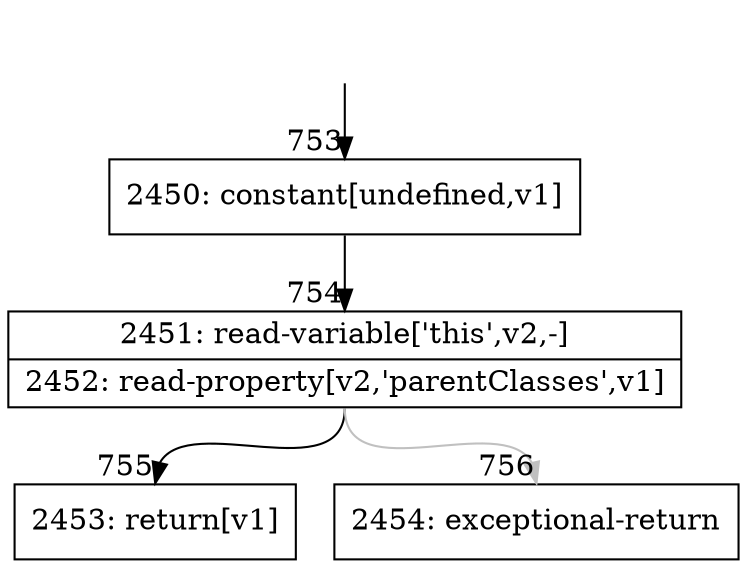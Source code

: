 digraph {
rankdir="TD"
BB_entry81[shape=none,label=""];
BB_entry81 -> BB753 [tailport=s, headport=n, headlabel="    753"]
BB753 [shape=record label="{2450: constant[undefined,v1]}" ] 
BB753 -> BB754 [tailport=s, headport=n, headlabel="      754"]
BB754 [shape=record label="{2451: read-variable['this',v2,-]|2452: read-property[v2,'parentClasses',v1]}" ] 
BB754 -> BB755 [tailport=s, headport=n, headlabel="      755"]
BB754 -> BB756 [tailport=s, headport=n, color=gray, headlabel="      756"]
BB755 [shape=record label="{2453: return[v1]}" ] 
BB756 [shape=record label="{2454: exceptional-return}" ] 
//#$~ 772
}
